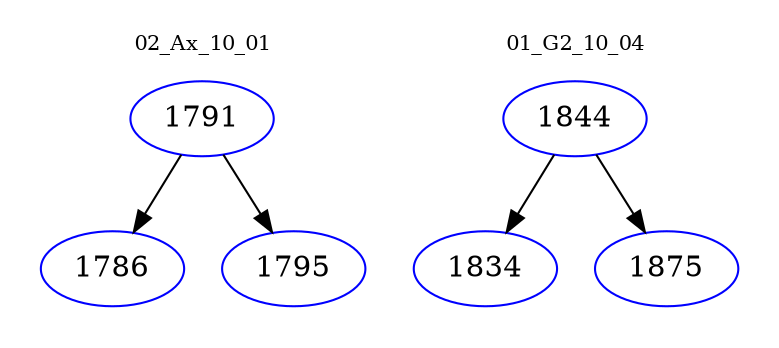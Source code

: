 digraph{
subgraph cluster_0 {
color = white
label = "02_Ax_10_01";
fontsize=10;
T0_1791 [label="1791", color="blue"]
T0_1791 -> T0_1786 [color="black"]
T0_1786 [label="1786", color="blue"]
T0_1791 -> T0_1795 [color="black"]
T0_1795 [label="1795", color="blue"]
}
subgraph cluster_1 {
color = white
label = "01_G2_10_04";
fontsize=10;
T1_1844 [label="1844", color="blue"]
T1_1844 -> T1_1834 [color="black"]
T1_1834 [label="1834", color="blue"]
T1_1844 -> T1_1875 [color="black"]
T1_1875 [label="1875", color="blue"]
}
}
